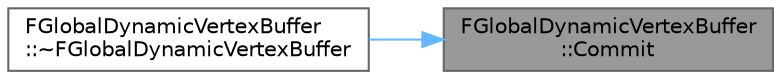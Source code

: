 digraph "FGlobalDynamicVertexBuffer::Commit"
{
 // INTERACTIVE_SVG=YES
 // LATEX_PDF_SIZE
  bgcolor="transparent";
  edge [fontname=Helvetica,fontsize=10,labelfontname=Helvetica,labelfontsize=10];
  node [fontname=Helvetica,fontsize=10,shape=box,height=0.2,width=0.4];
  rankdir="RL";
  Node1 [id="Node000001",label="FGlobalDynamicVertexBuffer\l::Commit",height=0.2,width=0.4,color="gray40", fillcolor="grey60", style="filled", fontcolor="black",tooltip="Commits allocated memory to the GPU."];
  Node1 -> Node2 [id="edge1_Node000001_Node000002",dir="back",color="steelblue1",style="solid",tooltip=" "];
  Node2 [id="Node000002",label="FGlobalDynamicVertexBuffer\l::~FGlobalDynamicVertexBuffer",height=0.2,width=0.4,color="grey40", fillcolor="white", style="filled",URL="$d0/d25/classFGlobalDynamicVertexBuffer.html#ae88a9e6efe1718c6bc219d4a047dd4a3",tooltip=" "];
}
